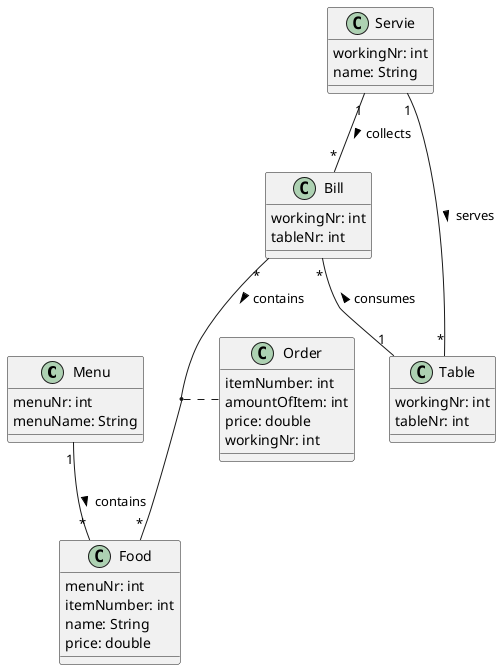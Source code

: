 @startuml
class Menu {
menuNr: int
menuName: String
}

class Food {
menuNr: int
itemNumber: int
name: String
price: double
}

class Bill {
workingNr: int
tableNr: int
}

class Servie {
workingNr: int
name: String
}

class Table {
workingNr: int
tableNr: int
}

class Order {
itemNumber: int
amountOfItem: int
price: double
workingNr: int
}


Servie "1" -- "*" Bill : > collects
Bill "*" -- "1" Table : < consumes
Servie "1" -- "*" Table : > serves
Menu "1" -- "*" Food : > contains
Bill "*" -- "*" Food : > contains
(Bill, Food) . Order
@enduml